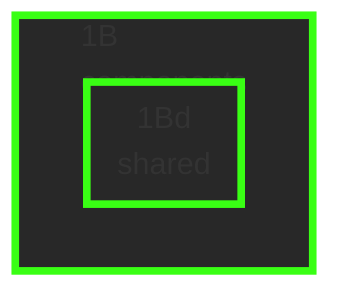 flowchart TB
  classDef module fill:#f9f,stroke:#333,stroke-width:2px,color:#333,font-weight:bold;
  classDef file fill:#D1C4E9,stroke:#666,stroke-width:1px,color:#333;
  classDef doc fill:#D1C4E9,stroke:#666,stroke-width:1px,color:#333;
  classDef focusNode stroke:#007bff,stroke-width:3px;
  linkStyle default stroke:#CCCCCC,stroke-width:1px

  %% -- Nodes and Subgraphs --
  subgraph sg_1B ["1B<br>components"]
    style sg_1B fill:#282828,stroke:#39FF14,stroke-width:4px
    subgraph sg_1Bd ["1Bd<br>shared"]
      style sg_1Bd fill:#282828,stroke:#39FF14,stroke-width:4px
    end
  end

  %% -- Fallback Node Definitions --

  %% -- Dependencies --